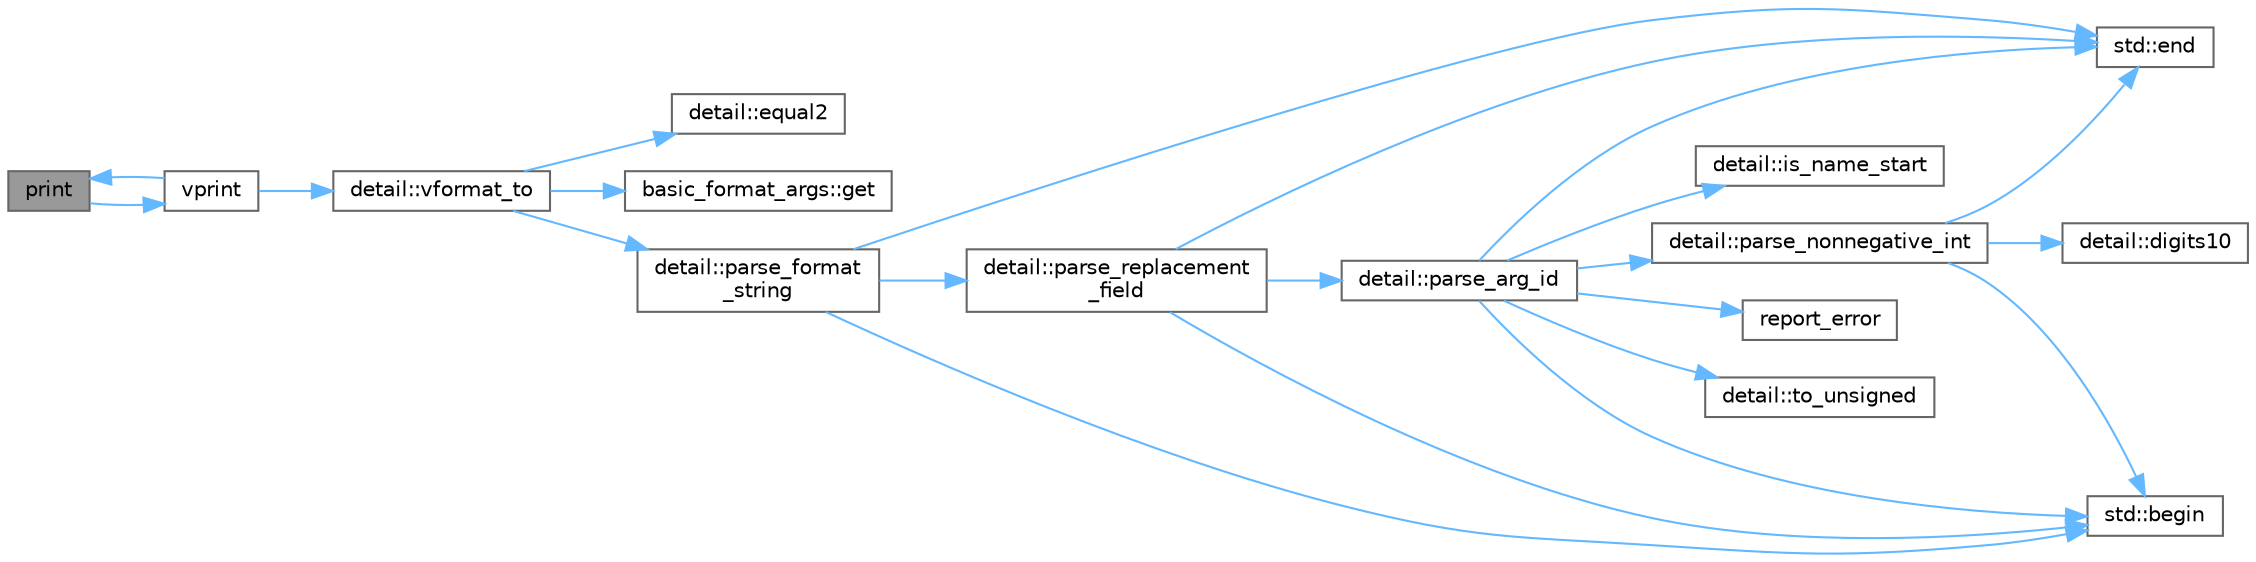 digraph "print"
{
 // LATEX_PDF_SIZE
  bgcolor="transparent";
  edge [fontname=Helvetica,fontsize=10,labelfontname=Helvetica,labelfontsize=10];
  node [fontname=Helvetica,fontsize=10,shape=box,height=0.2,width=0.4];
  rankdir="LR";
  Node1 [id="Node000001",label="print",height=0.2,width=0.4,color="gray40", fillcolor="grey60", style="filled", fontcolor="black",tooltip=" "];
  Node1 -> Node2 [id="edge22_Node000001_Node000002",color="steelblue1",style="solid",tooltip=" "];
  Node2 [id="Node000002",label="vprint",height=0.2,width=0.4,color="grey40", fillcolor="white", style="filled",URL="$spdlog_2include_2spdlog_2fmt_2bundled_2color_8h.html#a076ca1ca56a8c76cb717e19819e4cd2f",tooltip=" "];
  Node2 -> Node1 [id="edge23_Node000002_Node000001",color="steelblue1",style="solid",tooltip=" "];
  Node2 -> Node3 [id="edge24_Node000002_Node000003",color="steelblue1",style="solid",tooltip=" "];
  Node3 [id="Node000003",label="detail::vformat_to",height=0.2,width=0.4,color="grey40", fillcolor="white", style="filled",URL="$namespacedetail.html#a374a461d344b73468831b40acf5e4635",tooltip=" "];
  Node3 -> Node4 [id="edge25_Node000003_Node000004",color="steelblue1",style="solid",tooltip=" "];
  Node4 [id="Node000004",label="detail::equal2",height=0.2,width=0.4,color="grey40", fillcolor="white", style="filled",URL="$namespacedetail.html#a621217c870c7e7e480f7b821d847e45f",tooltip=" "];
  Node3 -> Node5 [id="edge26_Node000003_Node000005",color="steelblue1",style="solid",tooltip=" "];
  Node5 [id="Node000005",label="basic_format_args::get",height=0.2,width=0.4,color="grey40", fillcolor="white", style="filled",URL="$classbasic__format__args.html#a3339d3a4e4daaf7bb0de1a8084e7f086",tooltip="Returns the argument with the specified id."];
  Node3 -> Node6 [id="edge27_Node000003_Node000006",color="steelblue1",style="solid",tooltip=" "];
  Node6 [id="Node000006",label="detail::parse_format\l_string",height=0.2,width=0.4,color="grey40", fillcolor="white", style="filled",URL="$namespacedetail.html#a90b356f92e340e20002ede151cfc6fab",tooltip=" "];
  Node6 -> Node7 [id="edge28_Node000006_Node000007",color="steelblue1",style="solid",tooltip=" "];
  Node7 [id="Node000007",label="std::begin",height=0.2,width=0.4,color="grey40", fillcolor="white", style="filled",URL="$namespacestd.html#aec76fc52a775d29bc4058c8e1405045a",tooltip=" "];
  Node6 -> Node8 [id="edge29_Node000006_Node000008",color="steelblue1",style="solid",tooltip=" "];
  Node8 [id="Node000008",label="std::end",height=0.2,width=0.4,color="grey40", fillcolor="white", style="filled",URL="$namespacestd.html#a35f71a4c49ddf38bb590177e3a4b2598",tooltip=" "];
  Node6 -> Node9 [id="edge30_Node000006_Node000009",color="steelblue1",style="solid",tooltip=" "];
  Node9 [id="Node000009",label="detail::parse_replacement\l_field",height=0.2,width=0.4,color="grey40", fillcolor="white", style="filled",URL="$namespacedetail.html#adcb5b856cbb14f98ebd421e733d0109f",tooltip=" "];
  Node9 -> Node7 [id="edge31_Node000009_Node000007",color="steelblue1",style="solid",tooltip=" "];
  Node9 -> Node8 [id="edge32_Node000009_Node000008",color="steelblue1",style="solid",tooltip=" "];
  Node9 -> Node10 [id="edge33_Node000009_Node000010",color="steelblue1",style="solid",tooltip=" "];
  Node10 [id="Node000010",label="detail::parse_arg_id",height=0.2,width=0.4,color="grey40", fillcolor="white", style="filled",URL="$namespacedetail.html#abef4d11952aecc9357be9f21fbf6346d",tooltip=" "];
  Node10 -> Node7 [id="edge34_Node000010_Node000007",color="steelblue1",style="solid",tooltip=" "];
  Node10 -> Node8 [id="edge35_Node000010_Node000008",color="steelblue1",style="solid",tooltip=" "];
  Node10 -> Node11 [id="edge36_Node000010_Node000011",color="steelblue1",style="solid",tooltip=" "];
  Node11 [id="Node000011",label="detail::is_name_start",height=0.2,width=0.4,color="grey40", fillcolor="white", style="filled",URL="$namespacedetail.html#a4d54e617793e1cac720a447120428817",tooltip=" "];
  Node10 -> Node12 [id="edge37_Node000010_Node000012",color="steelblue1",style="solid",tooltip=" "];
  Node12 [id="Node000012",label="detail::parse_nonnegative_int",height=0.2,width=0.4,color="grey40", fillcolor="white", style="filled",URL="$namespacedetail.html#a338caba782225e115a9902d4d0835f5f",tooltip=" "];
  Node12 -> Node7 [id="edge38_Node000012_Node000007",color="steelblue1",style="solid",tooltip=" "];
  Node12 -> Node13 [id="edge39_Node000012_Node000013",color="steelblue1",style="solid",tooltip=" "];
  Node13 [id="Node000013",label="detail::digits10",height=0.2,width=0.4,color="grey40", fillcolor="white", style="filled",URL="$namespacedetail.html#a3a043db05db2d07deb2d98ba2d04b4eb",tooltip=" "];
  Node12 -> Node8 [id="edge40_Node000012_Node000008",color="steelblue1",style="solid",tooltip=" "];
  Node10 -> Node14 [id="edge41_Node000010_Node000014",color="steelblue1",style="solid",tooltip=" "];
  Node14 [id="Node000014",label="report_error",height=0.2,width=0.4,color="grey40", fillcolor="white", style="filled",URL="$format-inl_8h.html#a5555893692b00b61b3886349332fd01f",tooltip=" "];
  Node10 -> Node15 [id="edge42_Node000010_Node000015",color="steelblue1",style="solid",tooltip=" "];
  Node15 [id="Node000015",label="detail::to_unsigned",height=0.2,width=0.4,color="grey40", fillcolor="white", style="filled",URL="$namespacedetail.html#a4855e668246c731a97484efc329f2aac",tooltip=" "];
}
